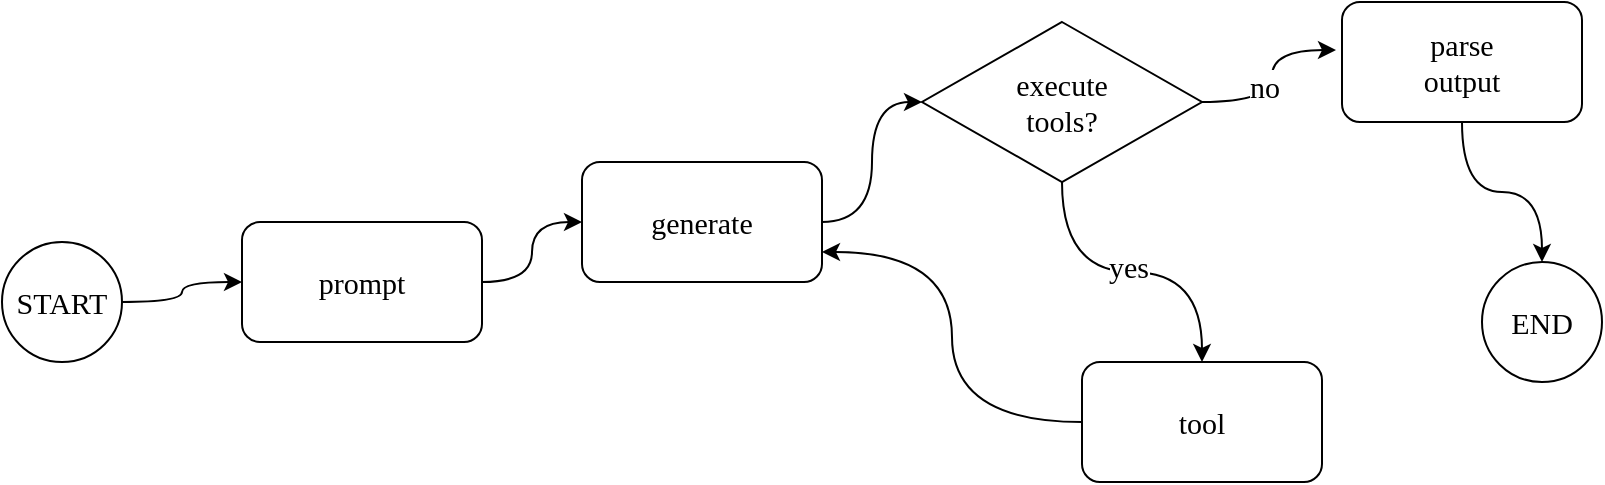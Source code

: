 <mxfile version="21.1.2" type="device">
  <diagram name="Page-1" id="KV9O4XB-ib7MHFGO-nvO">
    <mxGraphModel dx="1114" dy="1102" grid="1" gridSize="10" guides="1" tooltips="1" connect="1" arrows="1" fold="1" page="1" pageScale="1" pageWidth="850" pageHeight="1100" math="0" shadow="0">
      <root>
        <mxCell id="0" />
        <mxCell id="1" parent="0" />
        <mxCell id="hxBcpAIM6zhmMRDdCBAv-6" style="edgeStyle=orthogonalEdgeStyle;rounded=0;orthogonalLoop=1;jettySize=auto;html=1;entryX=0;entryY=0.5;entryDx=0;entryDy=0;curved=1;fontFamily=Comic Sans MS;fontSize=15;" parent="1" source="hxBcpAIM6zhmMRDdCBAv-1" target="hxBcpAIM6zhmMRDdCBAv-25" edge="1">
          <mxGeometry relative="1" as="geometry" />
        </mxCell>
        <mxCell id="hxBcpAIM6zhmMRDdCBAv-1" value="START" style="ellipse;whiteSpace=wrap;html=1;aspect=fixed;fontFamily=Comic Sans MS;fontSize=15;" parent="1" vertex="1">
          <mxGeometry x="10" y="310" width="60" height="60" as="geometry" />
        </mxCell>
        <mxCell id="hxBcpAIM6zhmMRDdCBAv-18" style="edgeStyle=orthogonalEdgeStyle;rounded=0;orthogonalLoop=1;jettySize=auto;html=1;entryX=0;entryY=0.5;entryDx=0;entryDy=0;curved=1;fontFamily=Comic Sans MS;fontSize=15;" parent="1" source="hxBcpAIM6zhmMRDdCBAv-2" target="hxBcpAIM6zhmMRDdCBAv-14" edge="1">
          <mxGeometry relative="1" as="geometry" />
        </mxCell>
        <mxCell id="hxBcpAIM6zhmMRDdCBAv-2" value="generate" style="rounded=1;whiteSpace=wrap;html=1;fontFamily=Comic Sans MS;fontSize=15;" parent="1" vertex="1">
          <mxGeometry x="300" y="270" width="120" height="60" as="geometry" />
        </mxCell>
        <mxCell id="hxBcpAIM6zhmMRDdCBAv-22" style="edgeStyle=orthogonalEdgeStyle;rounded=0;orthogonalLoop=1;jettySize=auto;html=1;entryX=1;entryY=0.75;entryDx=0;entryDy=0;curved=1;fontFamily=Comic Sans MS;fontSize=15;" parent="1" source="hxBcpAIM6zhmMRDdCBAv-4" target="hxBcpAIM6zhmMRDdCBAv-2" edge="1">
          <mxGeometry relative="1" as="geometry" />
        </mxCell>
        <mxCell id="hxBcpAIM6zhmMRDdCBAv-4" value="tool" style="rounded=1;whiteSpace=wrap;html=1;fontFamily=Comic Sans MS;fontSize=15;" parent="1" vertex="1">
          <mxGeometry x="550" y="370" width="120" height="60" as="geometry" />
        </mxCell>
        <mxCell id="hxBcpAIM6zhmMRDdCBAv-5" value="END" style="ellipse;whiteSpace=wrap;html=1;aspect=fixed;fontFamily=Comic Sans MS;fontSize=15;" parent="1" vertex="1">
          <mxGeometry x="750" y="320" width="60" height="60" as="geometry" />
        </mxCell>
        <mxCell id="hxBcpAIM6zhmMRDdCBAv-19" style="edgeStyle=orthogonalEdgeStyle;rounded=0;orthogonalLoop=1;jettySize=auto;html=1;entryX=-0.025;entryY=0.4;entryDx=0;entryDy=0;curved=1;fontFamily=Comic Sans MS;fontSize=15;entryPerimeter=0;" parent="1" source="hxBcpAIM6zhmMRDdCBAv-14" target="Hwoi2LDa-E5YsLJUfBdX-1" edge="1">
          <mxGeometry relative="1" as="geometry" />
        </mxCell>
        <mxCell id="hxBcpAIM6zhmMRDdCBAv-28" value="no" style="edgeLabel;html=1;align=center;verticalAlign=middle;resizable=0;points=[];fontFamily=Comic Sans MS;fontSize=15;" parent="hxBcpAIM6zhmMRDdCBAv-19" vertex="1" connectable="0">
          <mxGeometry x="-0.071" y="4" relative="1" as="geometry">
            <mxPoint as="offset" />
          </mxGeometry>
        </mxCell>
        <mxCell id="hxBcpAIM6zhmMRDdCBAv-20" style="edgeStyle=orthogonalEdgeStyle;rounded=0;orthogonalLoop=1;jettySize=auto;html=1;curved=1;fontFamily=Comic Sans MS;fontSize=15;" parent="1" source="hxBcpAIM6zhmMRDdCBAv-14" target="hxBcpAIM6zhmMRDdCBAv-4" edge="1">
          <mxGeometry relative="1" as="geometry" />
        </mxCell>
        <mxCell id="hxBcpAIM6zhmMRDdCBAv-27" value="yes" style="edgeLabel;html=1;align=center;verticalAlign=middle;resizable=0;points=[];fontFamily=Comic Sans MS;fontSize=15;" parent="hxBcpAIM6zhmMRDdCBAv-20" vertex="1" connectable="0">
          <mxGeometry x="-0.031" y="3" relative="1" as="geometry">
            <mxPoint as="offset" />
          </mxGeometry>
        </mxCell>
        <mxCell id="hxBcpAIM6zhmMRDdCBAv-14" value="execute &lt;br&gt;tools?" style="rhombus;whiteSpace=wrap;html=1;fontFamily=Comic Sans MS;fontSize=15;" parent="1" vertex="1">
          <mxGeometry x="470" y="200" width="140" height="80" as="geometry" />
        </mxCell>
        <mxCell id="hxBcpAIM6zhmMRDdCBAv-26" style="edgeStyle=orthogonalEdgeStyle;rounded=0;orthogonalLoop=1;jettySize=auto;html=1;entryX=0;entryY=0.5;entryDx=0;entryDy=0;curved=1;fontFamily=Comic Sans MS;fontSize=15;" parent="1" source="hxBcpAIM6zhmMRDdCBAv-25" target="hxBcpAIM6zhmMRDdCBAv-2" edge="1">
          <mxGeometry relative="1" as="geometry" />
        </mxCell>
        <mxCell id="hxBcpAIM6zhmMRDdCBAv-25" value="prompt" style="rounded=1;whiteSpace=wrap;html=1;fontFamily=Comic Sans MS;fontSize=15;" parent="1" vertex="1">
          <mxGeometry x="130" y="300" width="120" height="60" as="geometry" />
        </mxCell>
        <mxCell id="Hwoi2LDa-E5YsLJUfBdX-2" style="edgeStyle=orthogonalEdgeStyle;rounded=0;orthogonalLoop=1;jettySize=auto;html=1;entryX=0.5;entryY=0;entryDx=0;entryDy=0;curved=1;" edge="1" parent="1" source="Hwoi2LDa-E5YsLJUfBdX-1" target="hxBcpAIM6zhmMRDdCBAv-5">
          <mxGeometry relative="1" as="geometry" />
        </mxCell>
        <mxCell id="Hwoi2LDa-E5YsLJUfBdX-1" value="parse &lt;br&gt;output" style="rounded=1;whiteSpace=wrap;html=1;fontFamily=Comic Sans MS;fontSize=15;" vertex="1" parent="1">
          <mxGeometry x="680" y="190" width="120" height="60" as="geometry" />
        </mxCell>
      </root>
    </mxGraphModel>
  </diagram>
</mxfile>
